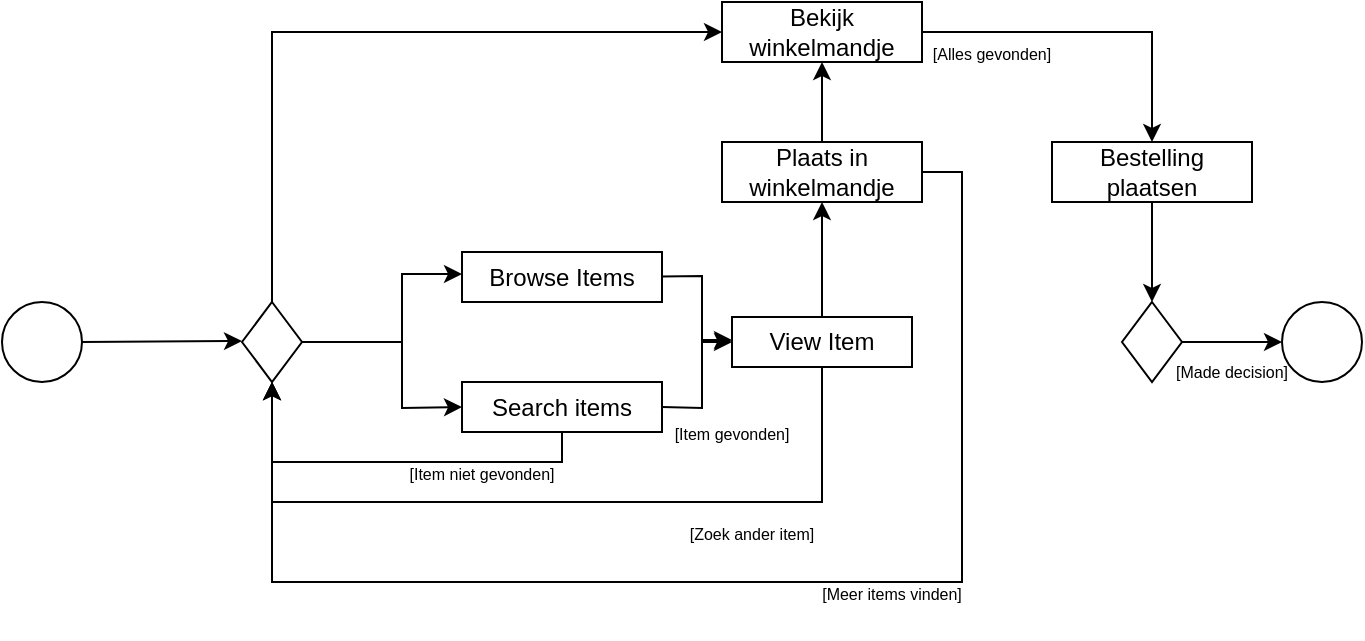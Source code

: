 <mxfile version="22.1.3" type="github">
  <diagram name="Page-1" id="_MTYcoZ_pEvMErZoWSPA">
    <mxGraphModel dx="1196" dy="541" grid="1" gridSize="10" guides="1" tooltips="1" connect="1" arrows="1" fold="1" page="1" pageScale="1" pageWidth="850" pageHeight="1100" math="0" shadow="0">
      <root>
        <mxCell id="0" />
        <mxCell id="1" parent="0" />
        <mxCell id="V4VUdm72Drd0ob-0342w-1" value="" style="ellipse;whiteSpace=wrap;html=1;" parent="1" vertex="1">
          <mxGeometry x="40" y="280" width="40" height="40" as="geometry" />
        </mxCell>
        <mxCell id="V4VUdm72Drd0ob-0342w-2" value="&lt;div&gt;Browse Items&lt;/div&gt;" style="rounded=0;whiteSpace=wrap;html=1;fontStyle=0" parent="1" vertex="1">
          <mxGeometry x="270" y="255" width="100" height="25" as="geometry" />
        </mxCell>
        <mxCell id="V4VUdm72Drd0ob-0342w-3" value="" style="endArrow=classic;html=1;rounded=0;exitX=1;exitY=0.5;exitDx=0;exitDy=0;" parent="1" source="d6Z9JfRjja-w33k6rZPQ-6" edge="1">
          <mxGeometry width="50" height="50" relative="1" as="geometry">
            <mxPoint x="220" y="300" as="sourcePoint" />
            <mxPoint x="270" y="266" as="targetPoint" />
            <Array as="points">
              <mxPoint x="240" y="300" />
              <mxPoint x="240" y="266" />
            </Array>
          </mxGeometry>
        </mxCell>
        <mxCell id="V4VUdm72Drd0ob-0342w-4" value="" style="endArrow=classic;html=1;rounded=0;entryX=0;entryY=0.5;entryDx=0;entryDy=0;exitX=1;exitY=0.5;exitDx=0;exitDy=0;" parent="1" source="d6Z9JfRjja-w33k6rZPQ-2" target="V4VUdm72Drd0ob-0342w-7" edge="1">
          <mxGeometry width="50" height="50" relative="1" as="geometry">
            <mxPoint x="640" y="300" as="sourcePoint" />
            <mxPoint x="670" y="299.5" as="targetPoint" />
          </mxGeometry>
        </mxCell>
        <mxCell id="V4VUdm72Drd0ob-0342w-7" value="" style="ellipse;whiteSpace=wrap;html=1;" parent="1" vertex="1">
          <mxGeometry x="680" y="280" width="40" height="40" as="geometry" />
        </mxCell>
        <mxCell id="d6Z9JfRjja-w33k6rZPQ-2" value="" style="rhombus;whiteSpace=wrap;html=1;" parent="1" vertex="1">
          <mxGeometry x="600" y="280" width="30" height="40" as="geometry" />
        </mxCell>
        <mxCell id="d6Z9JfRjja-w33k6rZPQ-3" value="View Item" style="rounded=0;whiteSpace=wrap;html=1;" parent="1" vertex="1">
          <mxGeometry x="405" y="287.5" width="90" height="25" as="geometry" />
        </mxCell>
        <mxCell id="d6Z9JfRjja-w33k6rZPQ-5" value="" style="endArrow=classic;html=1;rounded=0;entryX=0;entryY=0.5;entryDx=0;entryDy=0;" parent="1" target="d6Z9JfRjja-w33k6rZPQ-3" edge="1">
          <mxGeometry width="50" height="50" relative="1" as="geometry">
            <mxPoint x="370" y="267.24" as="sourcePoint" />
            <mxPoint x="450" y="267.74" as="targetPoint" />
            <Array as="points">
              <mxPoint x="390" y="267" />
              <mxPoint x="390" y="300" />
            </Array>
          </mxGeometry>
        </mxCell>
        <mxCell id="d6Z9JfRjja-w33k6rZPQ-6" value="" style="rhombus;whiteSpace=wrap;html=1;" parent="1" vertex="1">
          <mxGeometry x="160" y="280" width="30" height="40" as="geometry" />
        </mxCell>
        <mxCell id="d6Z9JfRjja-w33k6rZPQ-8" value="" style="endArrow=classic;html=1;rounded=0;exitX=1;exitY=0.5;exitDx=0;exitDy=0;" parent="1" edge="1">
          <mxGeometry width="50" height="50" relative="1" as="geometry">
            <mxPoint x="80" y="300" as="sourcePoint" />
            <mxPoint x="160" y="299.5" as="targetPoint" />
          </mxGeometry>
        </mxCell>
        <mxCell id="d6Z9JfRjja-w33k6rZPQ-12" value="" style="endArrow=classic;html=1;rounded=0;exitX=0;exitY=0.5;exitDx=0;exitDy=0;" parent="1" source="_5T-766lr0Drp5LMri0m-3" edge="1">
          <mxGeometry width="50" height="50" relative="1" as="geometry">
            <mxPoint x="175" y="210" as="sourcePoint" />
            <mxPoint x="175" y="320" as="targetPoint" />
            <Array as="points">
              <mxPoint x="520" y="215" />
              <mxPoint x="520" y="420" />
              <mxPoint x="175" y="420" />
            </Array>
          </mxGeometry>
        </mxCell>
        <mxCell id="d6Z9JfRjja-w33k6rZPQ-14" value="[Made decision]" style="text;html=1;strokeColor=none;fillColor=none;align=center;verticalAlign=middle;whiteSpace=wrap;rounded=0;fontSize=8;" parent="1" vertex="1">
          <mxGeometry x="610" y="300" width="90" height="30" as="geometry" />
        </mxCell>
        <mxCell id="lqT3baziHqqxOOAOQHoi-6" value="&lt;div&gt;Search items&lt;/div&gt;" style="rounded=0;whiteSpace=wrap;html=1;" parent="1" vertex="1">
          <mxGeometry x="270" y="320" width="100" height="25" as="geometry" />
        </mxCell>
        <mxCell id="lqT3baziHqqxOOAOQHoi-7" value="" style="endArrow=classic;html=1;rounded=0;entryX=0;entryY=0.5;entryDx=0;entryDy=0;" parent="1" target="lqT3baziHqqxOOAOQHoi-6" edge="1">
          <mxGeometry width="50" height="50" relative="1" as="geometry">
            <mxPoint x="190" y="300" as="sourcePoint" />
            <mxPoint x="400" y="350" as="targetPoint" />
            <Array as="points">
              <mxPoint x="240" y="300" />
              <mxPoint x="240" y="333" />
            </Array>
          </mxGeometry>
        </mxCell>
        <mxCell id="lqT3baziHqqxOOAOQHoi-9" value="" style="endArrow=classic;html=1;rounded=0;exitX=1;exitY=0.5;exitDx=0;exitDy=0;" parent="1" source="lqT3baziHqqxOOAOQHoi-6" edge="1">
          <mxGeometry width="50" height="50" relative="1" as="geometry">
            <mxPoint x="325.0" y="319.5" as="sourcePoint" />
            <mxPoint x="405" y="299" as="targetPoint" />
            <Array as="points">
              <mxPoint x="390" y="333" />
              <mxPoint x="390" y="299" />
            </Array>
          </mxGeometry>
        </mxCell>
        <mxCell id="lqT3baziHqqxOOAOQHoi-10" value="" style="endArrow=classic;html=1;rounded=0;exitX=0.5;exitY=1;exitDx=0;exitDy=0;entryX=0.5;entryY=1;entryDx=0;entryDy=0;" parent="1" source="lqT3baziHqqxOOAOQHoi-6" target="d6Z9JfRjja-w33k6rZPQ-6" edge="1">
          <mxGeometry width="50" height="50" relative="1" as="geometry">
            <mxPoint x="190" y="390" as="sourcePoint" />
            <mxPoint x="335" y="415" as="targetPoint" />
            <Array as="points">
              <mxPoint x="320" y="360" />
              <mxPoint x="175" y="360" />
            </Array>
          </mxGeometry>
        </mxCell>
        <mxCell id="lqT3baziHqqxOOAOQHoi-11" value="&lt;font style=&quot;font-size: 8px;&quot;&gt;[Item gevonden]&lt;/font&gt;" style="text;html=1;strokeColor=none;fillColor=none;align=center;verticalAlign=middle;whiteSpace=wrap;rounded=0;" parent="1" vertex="1">
          <mxGeometry x="370" y="330" width="70" height="30" as="geometry" />
        </mxCell>
        <mxCell id="lqT3baziHqqxOOAOQHoi-12" value="&lt;font style=&quot;font-size: 8px;&quot;&gt;[Item niet gevonden]&lt;/font&gt;" style="text;html=1;strokeColor=none;fillColor=none;align=center;verticalAlign=middle;whiteSpace=wrap;rounded=0;" parent="1" vertex="1">
          <mxGeometry x="240" y="350" width="80" height="30" as="geometry" />
        </mxCell>
        <mxCell id="_5T-766lr0Drp5LMri0m-5" style="edgeStyle=orthogonalEdgeStyle;rounded=0;orthogonalLoop=1;jettySize=auto;html=1;exitX=0.5;exitY=0;exitDx=0;exitDy=0;entryX=0.5;entryY=1;entryDx=0;entryDy=0;" parent="1" source="d6Z9JfRjja-w33k6rZPQ-3" target="_5T-766lr0Drp5LMri0m-3" edge="1">
          <mxGeometry relative="1" as="geometry">
            <mxPoint x="477.214" y="250.004" as="targetPoint" />
            <mxPoint x="472.5" y="270.29" as="sourcePoint" />
            <Array as="points" />
          </mxGeometry>
        </mxCell>
        <mxCell id="_5T-766lr0Drp5LMri0m-3" value="Plaats in winkelmandje" style="rounded=0;whiteSpace=wrap;html=1;fontStyle=0" parent="1" vertex="1">
          <mxGeometry x="400" y="200" width="100" height="30" as="geometry" />
        </mxCell>
        <mxCell id="_5T-766lr0Drp5LMri0m-6" value="Bestelling plaatsen" style="rounded=0;whiteSpace=wrap;html=1;" parent="1" vertex="1">
          <mxGeometry x="565" y="200" width="100" height="30" as="geometry" />
        </mxCell>
        <mxCell id="_5T-766lr0Drp5LMri0m-8" value="" style="endArrow=classic;html=1;rounded=0;entryX=0.5;entryY=0;entryDx=0;entryDy=0;exitX=0.5;exitY=1;exitDx=0;exitDy=0;" parent="1" source="_5T-766lr0Drp5LMri0m-6" target="d6Z9JfRjja-w33k6rZPQ-2" edge="1">
          <mxGeometry width="50" height="50" relative="1" as="geometry">
            <mxPoint x="410" y="350" as="sourcePoint" />
            <mxPoint x="460" y="300" as="targetPoint" />
          </mxGeometry>
        </mxCell>
        <mxCell id="_5T-766lr0Drp5LMri0m-9" value="&lt;font style=&quot;font-size: 8px;&quot;&gt;[Meer items vinden]&lt;/font&gt;" style="text;html=1;strokeColor=none;fillColor=none;align=center;verticalAlign=middle;whiteSpace=wrap;rounded=0;" parent="1" vertex="1">
          <mxGeometry x="440" y="410" width="90" height="30" as="geometry" />
        </mxCell>
        <mxCell id="_5T-766lr0Drp5LMri0m-10" value="&lt;font style=&quot;font-size: 8px;&quot;&gt;[Alles gevonden]&lt;/font&gt;" style="text;html=1;strokeColor=none;fillColor=none;align=center;verticalAlign=middle;whiteSpace=wrap;rounded=0;" parent="1" vertex="1">
          <mxGeometry x="500" y="140" width="70" height="30" as="geometry" />
        </mxCell>
        <mxCell id="_5T-766lr0Drp5LMri0m-11" style="edgeStyle=orthogonalEdgeStyle;rounded=0;orthogonalLoop=1;jettySize=auto;html=1;exitX=0.5;exitY=1;exitDx=0;exitDy=0;" parent="1" source="_5T-766lr0Drp5LMri0m-9" target="_5T-766lr0Drp5LMri0m-9" edge="1">
          <mxGeometry relative="1" as="geometry" />
        </mxCell>
        <mxCell id="_5T-766lr0Drp5LMri0m-13" value="" style="endArrow=classic;html=1;rounded=0;exitX=0.5;exitY=0;exitDx=0;exitDy=0;entryX=0.5;entryY=1;entryDx=0;entryDy=0;" parent="1" source="_5T-766lr0Drp5LMri0m-3" target="_5T-766lr0Drp5LMri0m-15" edge="1">
          <mxGeometry width="50" height="50" relative="1" as="geometry">
            <mxPoint x="410" y="350" as="sourcePoint" />
            <mxPoint x="450" y="160" as="targetPoint" />
          </mxGeometry>
        </mxCell>
        <mxCell id="_5T-766lr0Drp5LMri0m-15" value="&lt;div&gt;Bekijk winkelmandje&lt;/div&gt;" style="rounded=0;whiteSpace=wrap;html=1;" parent="1" vertex="1">
          <mxGeometry x="400" y="130" width="100" height="30" as="geometry" />
        </mxCell>
        <mxCell id="_5T-766lr0Drp5LMri0m-17" value="" style="endArrow=classic;html=1;rounded=0;entryX=0.5;entryY=0;entryDx=0;entryDy=0;exitX=1;exitY=0.5;exitDx=0;exitDy=0;" parent="1" source="_5T-766lr0Drp5LMri0m-15" target="_5T-766lr0Drp5LMri0m-6" edge="1">
          <mxGeometry width="50" height="50" relative="1" as="geometry">
            <mxPoint x="510" y="144.64" as="sourcePoint" />
            <mxPoint x="575" y="144.64" as="targetPoint" />
            <Array as="points">
              <mxPoint x="615" y="145" />
            </Array>
          </mxGeometry>
        </mxCell>
        <mxCell id="_5T-766lr0Drp5LMri0m-19" value="" style="endArrow=classic;html=1;rounded=0;exitX=0.5;exitY=0;exitDx=0;exitDy=0;entryX=0;entryY=0.5;entryDx=0;entryDy=0;" parent="1" source="d6Z9JfRjja-w33k6rZPQ-6" target="_5T-766lr0Drp5LMri0m-15" edge="1">
          <mxGeometry width="50" height="50" relative="1" as="geometry">
            <mxPoint x="190" y="287.5" as="sourcePoint" />
            <mxPoint x="240" y="237.5" as="targetPoint" />
            <Array as="points">
              <mxPoint x="175" y="145" />
            </Array>
          </mxGeometry>
        </mxCell>
        <mxCell id="_5T-766lr0Drp5LMri0m-20" value="" style="endArrow=classic;html=1;rounded=0;exitX=0.5;exitY=1;exitDx=0;exitDy=0;entryX=0.5;entryY=1;entryDx=0;entryDy=0;" parent="1" source="d6Z9JfRjja-w33k6rZPQ-3" edge="1">
          <mxGeometry width="50" height="50" relative="1" as="geometry">
            <mxPoint x="320" y="345" as="sourcePoint" />
            <mxPoint x="175" y="320" as="targetPoint" />
            <Array as="points">
              <mxPoint x="450" y="380" />
              <mxPoint x="175" y="380" />
            </Array>
          </mxGeometry>
        </mxCell>
        <mxCell id="_5T-766lr0Drp5LMri0m-21" value="&lt;span style=&quot;font-size: 8px;&quot;&gt;[Zoek ander item]&lt;/span&gt;" style="text;html=1;strokeColor=none;fillColor=none;align=center;verticalAlign=middle;whiteSpace=wrap;rounded=0;" parent="1" vertex="1">
          <mxGeometry x="380" y="380" width="70" height="30" as="geometry" />
        </mxCell>
      </root>
    </mxGraphModel>
  </diagram>
</mxfile>
